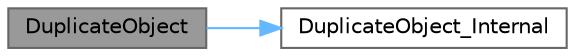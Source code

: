 digraph "DuplicateObject"
{
 // INTERACTIVE_SVG=YES
 // LATEX_PDF_SIZE
  bgcolor="transparent";
  edge [fontname=Helvetica,fontsize=10,labelfontname=Helvetica,labelfontsize=10];
  node [fontname=Helvetica,fontsize=10,shape=box,height=0.2,width=0.4];
  rankdir="LR";
  Node1 [id="Node000001",label="DuplicateObject",height=0.2,width=0.4,color="gray40", fillcolor="grey60", style="filled", fontcolor="black",tooltip=" "];
  Node1 -> Node2 [id="edge1_Node000001_Node000002",color="steelblue1",style="solid",tooltip=" "];
  Node2 [id="Node000002",label="DuplicateObject_Internal",height=0.2,width=0.4,color="grey40", fillcolor="white", style="filled",URL="$d0/da9/UObjectGlobals_8h.html#adf95f07515015055575c0288aad2a3f5",tooltip="Convenience function for duplicating an object."];
}
